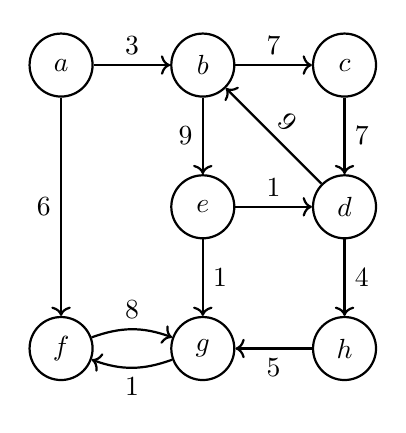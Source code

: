 \begin{tikzpicture}[style=thick,scale=0.9]
\tikzstyle{vertex}=[draw, circle, fill=white, inner sep=0pt, minimum size=8mm]

\node[vertex] (A) at (-2, 2) {$a$};
\node[vertex] (B) at ( 0, 2) {$b$};
\node[vertex] (C) at ( 2, 2) {$c$};
\node[vertex] (D) at ( 2, 0) {$d$};
\node[vertex] (E) at ( 0, 0) {$e$};
\node[vertex] (F) at (-2,-2) {$f$};
\node[vertex] (G) at ( 0,-2) {$g$};
\node[vertex] (H) at ( 2,-2) {$h$};

\draw[->] (A) -- (B)
    node [above, midway] {$3$};
\draw[->] (A) -- (F)
    node [left, midway] {$6$};
\draw[->] (B) -- (C)
    node [above, midway] {$7$};
\draw[->] (B) -- (E)
    node [left, midway] {$9$};
\draw[->] (C) -- (D)
    node [right, midway] {$7$};
\draw[->] (D) -- (B)
    node [above, midway, sloped] {$9$};
\draw[->] (D) -- (H)
    node [right, midway] {$4$};
\draw[->] (E) -- (D)
    node [above, midway] {$1$};
\draw[->] (E) -- (G)
    node [right, midway] {$1$};
\draw[->] (F) to[bend left=20] node [above, midway] {$8$} (G);
\draw[->] (G) to[bend left=20] node [below, midway] {$1$} (F);
\draw[->] (H) -- (G)
    node [below, midway] {$5$};
\end{tikzpicture}
